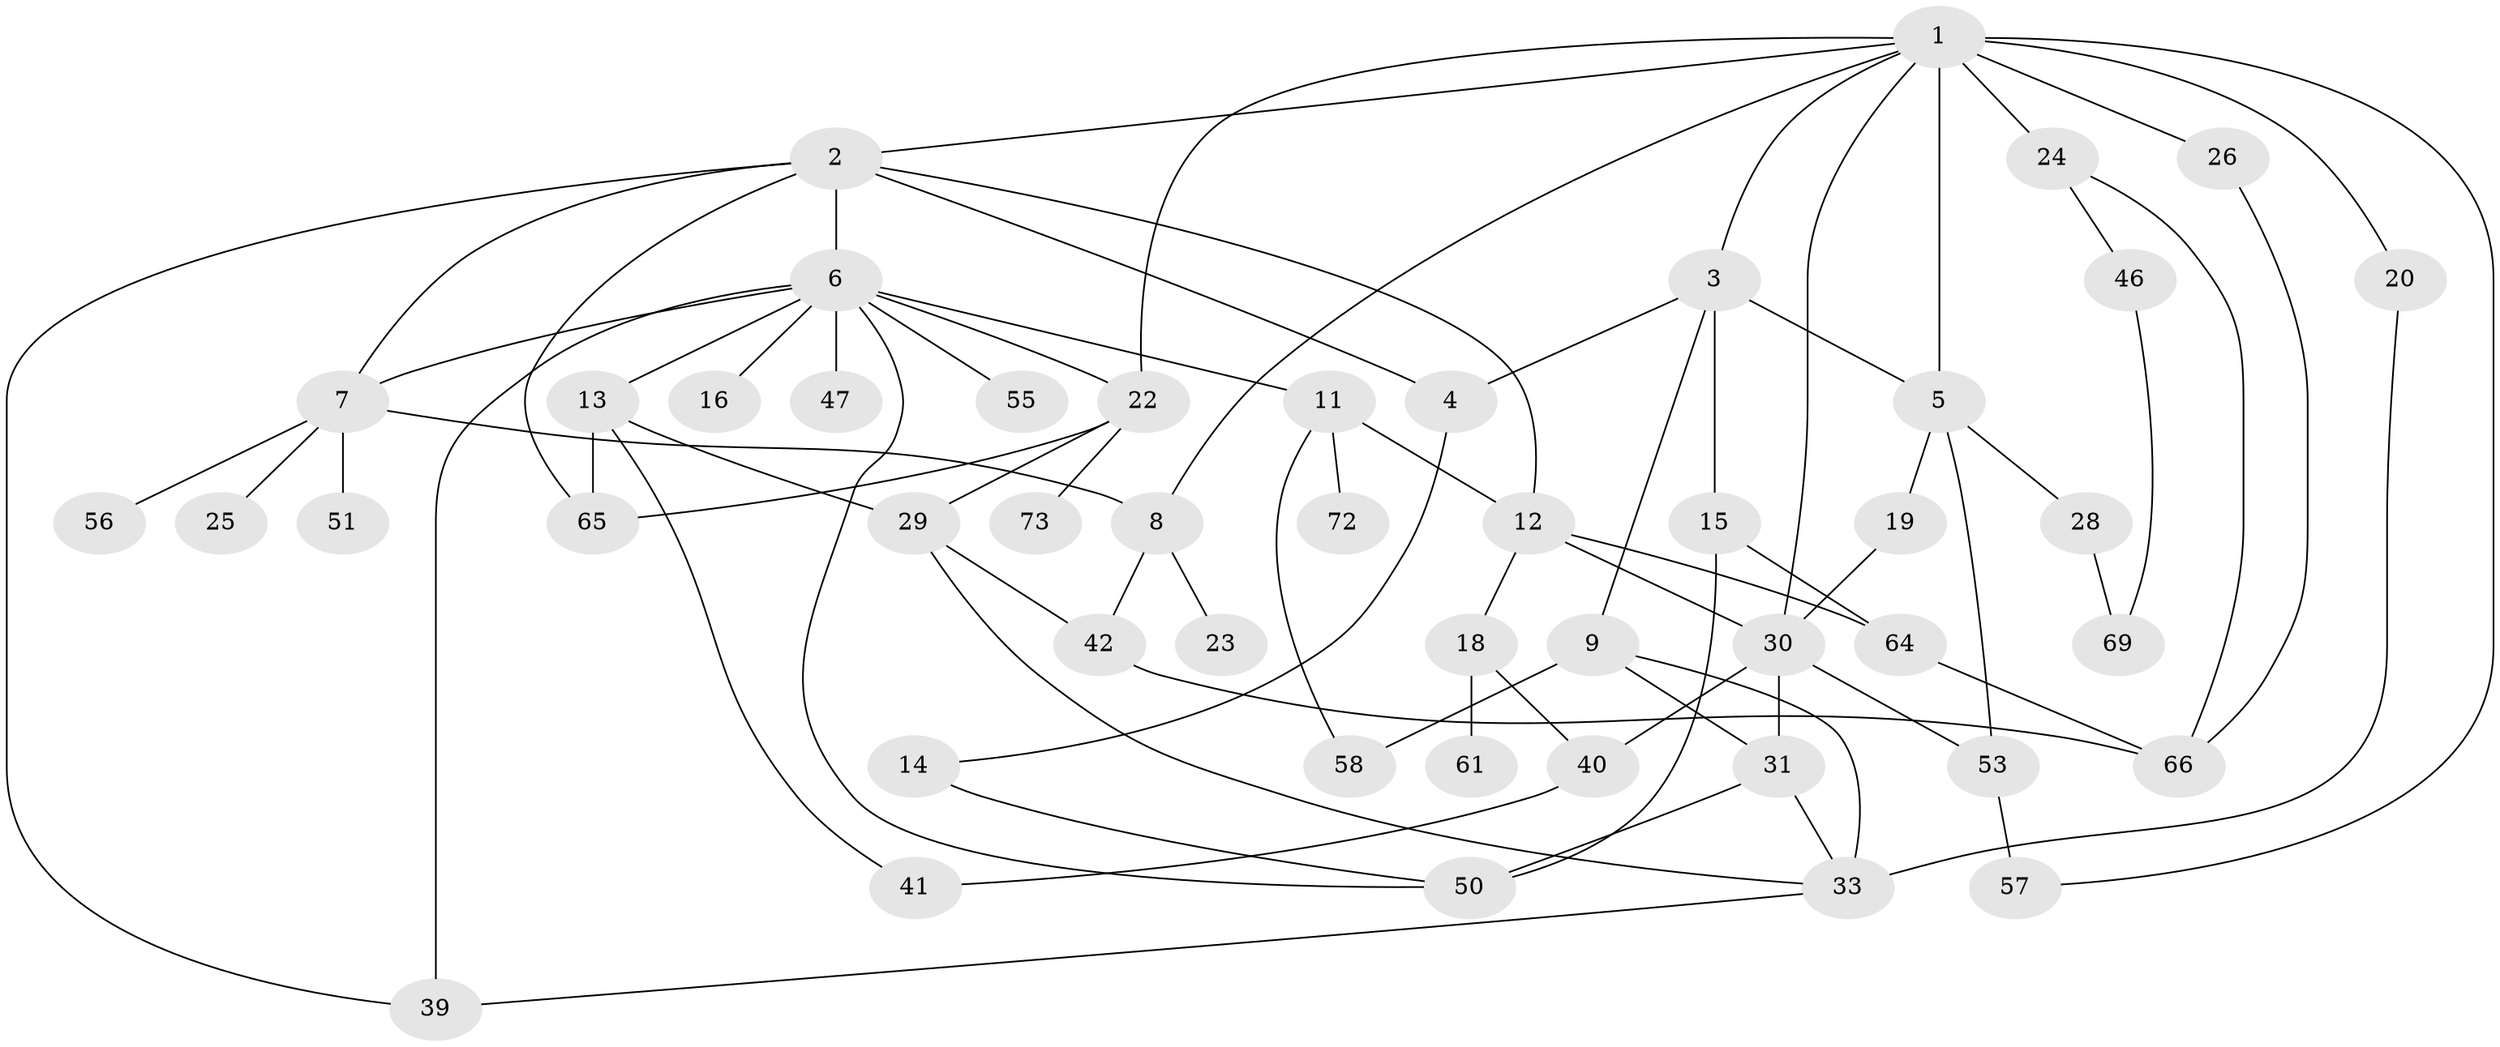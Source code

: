 // original degree distribution, {8: 0.013157894736842105, 6: 0.013157894736842105, 5: 0.09210526315789473, 3: 0.3157894736842105, 9: 0.013157894736842105, 4: 0.10526315789473684, 2: 0.2631578947368421, 1: 0.18421052631578946}
// Generated by graph-tools (version 1.1) at 2025/10/02/27/25 16:10:51]
// undirected, 48 vertices, 78 edges
graph export_dot {
graph [start="1"]
  node [color=gray90,style=filled];
  1 [super="+17"];
  2 [super="+60"];
  3 [super="+71"];
  4 [super="+59"];
  5 [super="+74"];
  6 [super="+10"];
  7 [super="+68"];
  8;
  9 [super="+27"];
  11 [super="+21"];
  12 [super="+48"];
  13 [super="+43"];
  14;
  15;
  16;
  18 [super="+34"];
  19;
  20;
  22 [super="+36"];
  23 [super="+35"];
  24 [super="+75"];
  25;
  26 [super="+37"];
  28 [super="+44"];
  29 [super="+49"];
  30 [super="+52"];
  31 [super="+32"];
  33 [super="+38"];
  39;
  40 [super="+45"];
  41;
  42 [super="+62"];
  46 [super="+76"];
  47;
  50 [super="+54"];
  51;
  53 [super="+63"];
  55;
  56;
  57;
  58;
  61;
  64;
  65 [super="+70"];
  66 [super="+67"];
  69;
  72;
  73;
  1 -- 2;
  1 -- 3;
  1 -- 8;
  1 -- 22;
  1 -- 26;
  1 -- 57;
  1 -- 5;
  1 -- 20;
  1 -- 24 [weight=2];
  1 -- 30;
  2 -- 4;
  2 -- 6;
  2 -- 7;
  2 -- 12;
  2 -- 65;
  2 -- 39;
  3 -- 5;
  3 -- 9;
  3 -- 15;
  3 -- 4;
  4 -- 14;
  5 -- 19;
  5 -- 28;
  5 -- 53;
  6 -- 11;
  6 -- 13;
  6 -- 16;
  6 -- 39;
  6 -- 55;
  6 -- 50;
  6 -- 47;
  6 -- 22;
  6 -- 7;
  7 -- 25;
  7 -- 51;
  7 -- 56;
  7 -- 8;
  8 -- 23;
  8 -- 42;
  9 -- 58;
  9 -- 33 [weight=2];
  9 -- 31;
  11 -- 12;
  11 -- 72;
  11 -- 58;
  12 -- 18;
  12 -- 64;
  12 -- 30;
  13 -- 41;
  13 -- 65;
  13 -- 29;
  14 -- 50;
  15 -- 64;
  15 -- 50;
  18 -- 40;
  18 -- 61;
  19 -- 30;
  20 -- 33;
  22 -- 29;
  22 -- 73;
  22 -- 65;
  24 -- 46;
  24 -- 66;
  26 -- 66;
  28 -- 69;
  29 -- 42;
  29 -- 33;
  30 -- 31;
  30 -- 53;
  30 -- 40;
  31 -- 50;
  31 -- 33;
  33 -- 39;
  40 -- 41;
  42 -- 66;
  46 -- 69;
  53 -- 57;
  64 -- 66;
}
